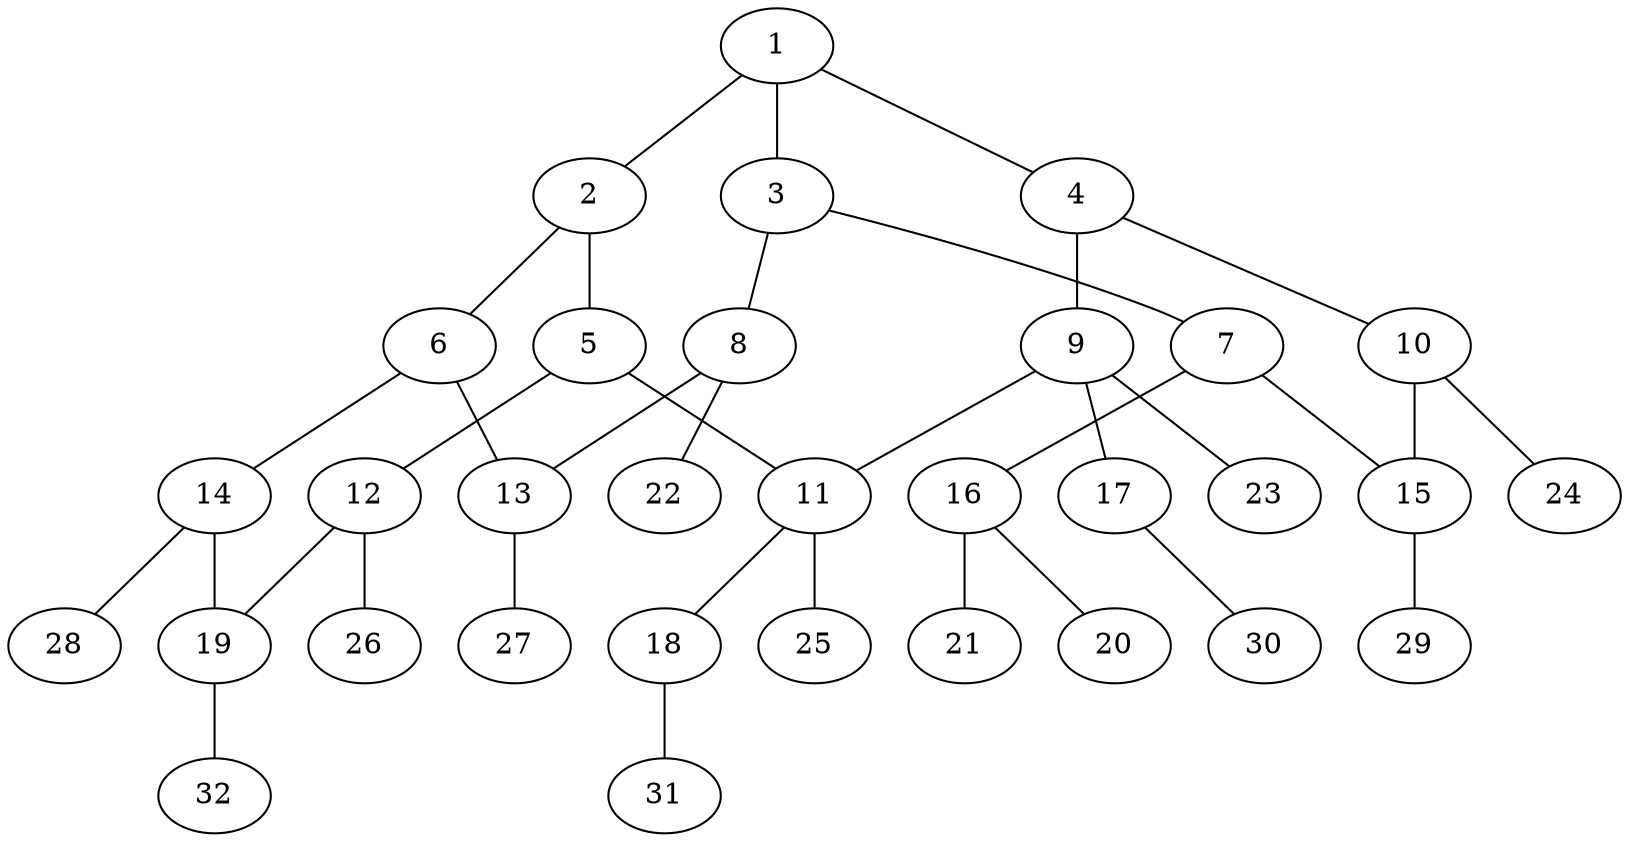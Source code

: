 graph molecule_2249 {
	1	 [chem=C];
	2	 [chem=C];
	1 -- 2	 [valence=1];
	3	 [chem=C];
	1 -- 3	 [valence=2];
	4	 [chem=C];
	1 -- 4	 [valence=1];
	5	 [chem=C];
	2 -- 5	 [valence=1];
	6	 [chem=C];
	2 -- 6	 [valence=2];
	7	 [chem=C];
	3 -- 7	 [valence=1];
	8	 [chem=C];
	3 -- 8	 [valence=1];
	9	 [chem=C];
	4 -- 9	 [valence=1];
	10	 [chem=C];
	4 -- 10	 [valence=2];
	11	 [chem=C];
	5 -- 11	 [valence=1];
	12	 [chem=C];
	5 -- 12	 [valence=2];
	13	 [chem=C];
	6 -- 13	 [valence=1];
	14	 [chem=C];
	6 -- 14	 [valence=1];
	15	 [chem=C];
	7 -- 15	 [valence=2];
	16	 [chem=N];
	7 -- 16	 [valence=1];
	8 -- 13	 [valence=2];
	22	 [chem=H];
	8 -- 22	 [valence=1];
	9 -- 11	 [valence=1];
	17	 [chem=O];
	9 -- 17	 [valence=1];
	23	 [chem=H];
	9 -- 23	 [valence=1];
	10 -- 15	 [valence=1];
	24	 [chem=H];
	10 -- 24	 [valence=1];
	18	 [chem=O];
	11 -- 18	 [valence=1];
	25	 [chem=H];
	11 -- 25	 [valence=1];
	19	 [chem=C];
	12 -- 19	 [valence=1];
	26	 [chem=H];
	12 -- 26	 [valence=1];
	27	 [chem=H];
	13 -- 27	 [valence=1];
	14 -- 19	 [valence=2];
	28	 [chem=H];
	14 -- 28	 [valence=1];
	29	 [chem=H];
	15 -- 29	 [valence=1];
	20	 [chem=O];
	16 -- 20	 [valence=2];
	21	 [chem=O];
	16 -- 21	 [valence=1];
	30	 [chem=H];
	17 -- 30	 [valence=1];
	31	 [chem=H];
	18 -- 31	 [valence=1];
	32	 [chem=H];
	19 -- 32	 [valence=1];
}

